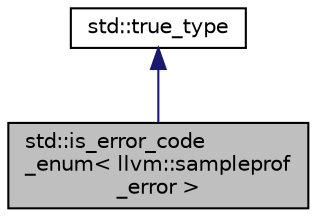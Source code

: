 digraph "std::is_error_code_enum&lt; llvm::sampleprof_error &gt;"
{
 // LATEX_PDF_SIZE
  bgcolor="transparent";
  edge [fontname="Helvetica",fontsize="10",labelfontname="Helvetica",labelfontsize="10"];
  node [fontname="Helvetica",fontsize="10",shape="box"];
  Node1 [label="std::is_error_code\l_enum\< llvm::sampleprof\l_error \>",height=0.2,width=0.4,color="black", fillcolor="grey75", style="filled", fontcolor="black",tooltip=" "];
  Node2 -> Node1 [dir="back",color="midnightblue",fontsize="10",style="solid",fontname="Helvetica"];
  Node2 [label="std::true_type",height=0.2,width=0.4,color="black",tooltip=" "];
}
